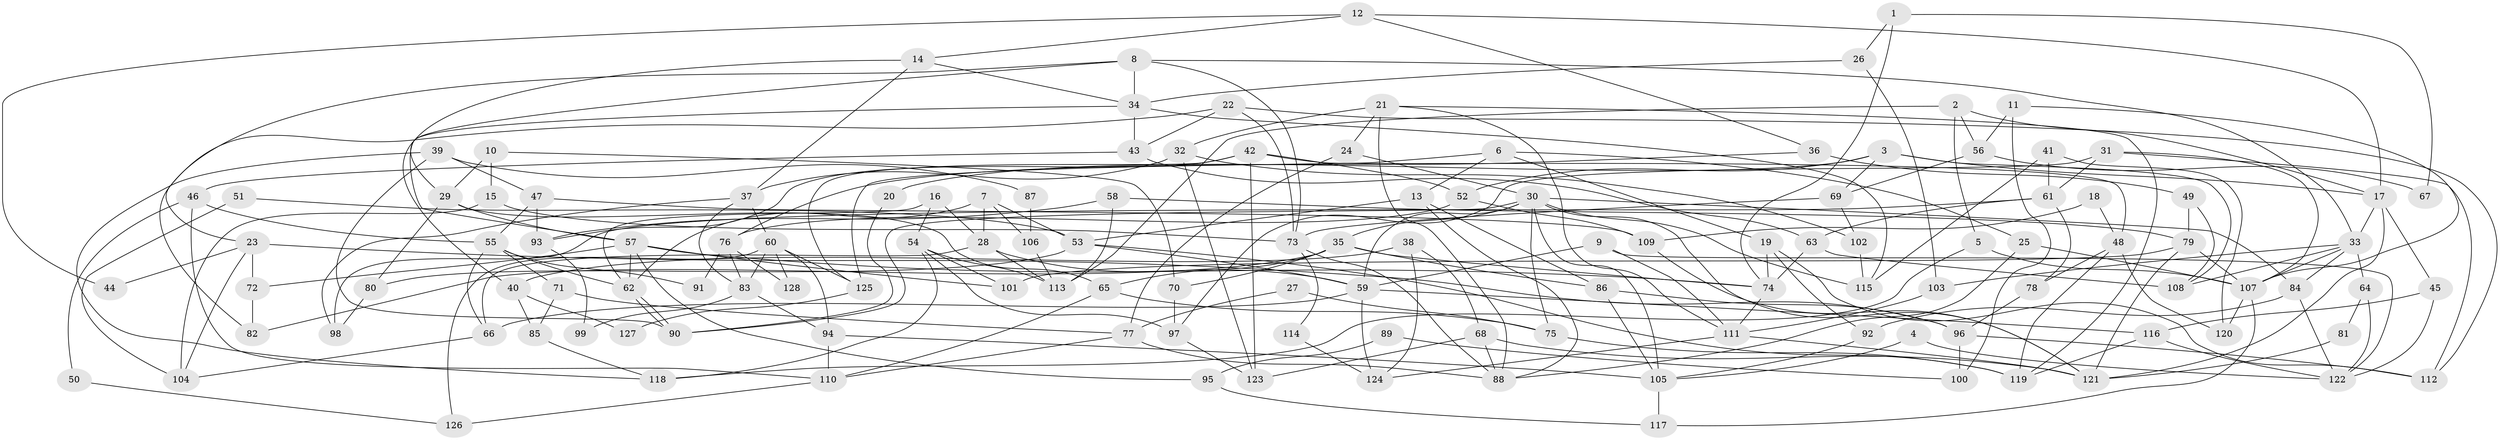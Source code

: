// Generated by graph-tools (version 1.1) at 2025/35/03/09/25 02:35:58]
// undirected, 128 vertices, 256 edges
graph export_dot {
graph [start="1"]
  node [color=gray90,style=filled];
  1;
  2;
  3;
  4;
  5;
  6;
  7;
  8;
  9;
  10;
  11;
  12;
  13;
  14;
  15;
  16;
  17;
  18;
  19;
  20;
  21;
  22;
  23;
  24;
  25;
  26;
  27;
  28;
  29;
  30;
  31;
  32;
  33;
  34;
  35;
  36;
  37;
  38;
  39;
  40;
  41;
  42;
  43;
  44;
  45;
  46;
  47;
  48;
  49;
  50;
  51;
  52;
  53;
  54;
  55;
  56;
  57;
  58;
  59;
  60;
  61;
  62;
  63;
  64;
  65;
  66;
  67;
  68;
  69;
  70;
  71;
  72;
  73;
  74;
  75;
  76;
  77;
  78;
  79;
  80;
  81;
  82;
  83;
  84;
  85;
  86;
  87;
  88;
  89;
  90;
  91;
  92;
  93;
  94;
  95;
  96;
  97;
  98;
  99;
  100;
  101;
  102;
  103;
  104;
  105;
  106;
  107;
  108;
  109;
  110;
  111;
  112;
  113;
  114;
  115;
  116;
  117;
  118;
  119;
  120;
  121;
  122;
  123;
  124;
  125;
  126;
  127;
  128;
  1 -- 26;
  1 -- 74;
  1 -- 67;
  2 -- 5;
  2 -- 113;
  2 -- 17;
  2 -- 56;
  3 -- 17;
  3 -- 108;
  3 -- 20;
  3 -- 52;
  3 -- 69;
  4 -- 105;
  4 -- 122;
  5 -- 107;
  5 -- 118;
  6 -- 25;
  6 -- 13;
  6 -- 19;
  6 -- 125;
  7 -- 62;
  7 -- 53;
  7 -- 28;
  7 -- 106;
  8 -- 73;
  8 -- 23;
  8 -- 33;
  8 -- 34;
  8 -- 57;
  9 -- 59;
  9 -- 111;
  9 -- 122;
  10 -- 15;
  10 -- 70;
  10 -- 29;
  11 -- 107;
  11 -- 56;
  11 -- 100;
  12 -- 17;
  12 -- 14;
  12 -- 36;
  12 -- 44;
  13 -- 86;
  13 -- 53;
  13 -- 88;
  14 -- 34;
  14 -- 29;
  14 -- 37;
  15 -- 104;
  15 -- 73;
  16 -- 28;
  16 -- 62;
  16 -- 54;
  17 -- 33;
  17 -- 45;
  17 -- 121;
  18 -- 48;
  18 -- 109;
  19 -- 92;
  19 -- 74;
  19 -- 112;
  20 -- 90;
  21 -- 119;
  21 -- 111;
  21 -- 24;
  21 -- 32;
  21 -- 88;
  22 -- 112;
  22 -- 43;
  22 -- 73;
  22 -- 82;
  23 -- 72;
  23 -- 96;
  23 -- 44;
  23 -- 104;
  24 -- 30;
  24 -- 77;
  25 -- 107;
  25 -- 88;
  26 -- 34;
  26 -- 103;
  27 -- 77;
  27 -- 75;
  28 -- 59;
  28 -- 66;
  28 -- 113;
  29 -- 57;
  29 -- 65;
  29 -- 80;
  30 -- 75;
  30 -- 121;
  30 -- 35;
  30 -- 59;
  30 -- 84;
  30 -- 90;
  30 -- 105;
  30 -- 115;
  31 -- 107;
  31 -- 112;
  31 -- 61;
  31 -- 97;
  32 -- 37;
  32 -- 102;
  32 -- 123;
  33 -- 107;
  33 -- 64;
  33 -- 84;
  33 -- 103;
  33 -- 108;
  34 -- 115;
  34 -- 40;
  34 -- 43;
  35 -- 74;
  35 -- 65;
  35 -- 70;
  35 -- 82;
  35 -- 86;
  36 -- 49;
  36 -- 76;
  37 -- 83;
  37 -- 60;
  37 -- 98;
  38 -- 124;
  38 -- 68;
  38 -- 40;
  39 -- 90;
  39 -- 118;
  39 -- 47;
  39 -- 87;
  40 -- 85;
  40 -- 127;
  41 -- 115;
  41 -- 61;
  41 -- 120;
  42 -- 123;
  42 -- 52;
  42 -- 48;
  42 -- 93;
  42 -- 125;
  43 -- 46;
  43 -- 63;
  45 -- 122;
  45 -- 116;
  46 -- 55;
  46 -- 110;
  46 -- 50;
  47 -- 93;
  47 -- 55;
  47 -- 109;
  48 -- 119;
  48 -- 78;
  48 -- 120;
  49 -- 79;
  49 -- 108;
  50 -- 126;
  51 -- 53;
  51 -- 104;
  52 -- 76;
  52 -- 109;
  53 -- 80;
  53 -- 59;
  53 -- 119;
  54 -- 97;
  54 -- 101;
  54 -- 113;
  54 -- 118;
  55 -- 66;
  55 -- 62;
  55 -- 71;
  55 -- 91;
  56 -- 69;
  56 -- 67;
  57 -- 62;
  57 -- 72;
  57 -- 74;
  57 -- 95;
  57 -- 101;
  58 -- 113;
  58 -- 79;
  58 -- 93;
  59 -- 116;
  59 -- 66;
  59 -- 124;
  60 -- 125;
  60 -- 83;
  60 -- 94;
  60 -- 126;
  60 -- 128;
  61 -- 63;
  61 -- 78;
  61 -- 98;
  62 -- 90;
  62 -- 90;
  63 -- 74;
  63 -- 108;
  64 -- 122;
  64 -- 81;
  65 -- 75;
  65 -- 110;
  66 -- 104;
  68 -- 88;
  68 -- 121;
  68 -- 123;
  69 -- 73;
  69 -- 102;
  70 -- 97;
  71 -- 77;
  71 -- 85;
  72 -- 82;
  73 -- 88;
  73 -- 114;
  74 -- 111;
  75 -- 119;
  76 -- 83;
  76 -- 91;
  76 -- 128;
  77 -- 88;
  77 -- 110;
  78 -- 96;
  79 -- 121;
  79 -- 101;
  79 -- 107;
  80 -- 98;
  81 -- 121;
  83 -- 94;
  83 -- 99;
  84 -- 92;
  84 -- 122;
  85 -- 118;
  86 -- 105;
  86 -- 96;
  87 -- 106;
  89 -- 100;
  89 -- 95;
  92 -- 105;
  93 -- 99;
  94 -- 110;
  94 -- 105;
  95 -- 117;
  96 -- 100;
  96 -- 112;
  97 -- 123;
  102 -- 115;
  103 -- 111;
  105 -- 117;
  106 -- 113;
  107 -- 120;
  107 -- 117;
  109 -- 121;
  110 -- 126;
  111 -- 121;
  111 -- 124;
  114 -- 124;
  116 -- 122;
  116 -- 119;
  125 -- 127;
}
